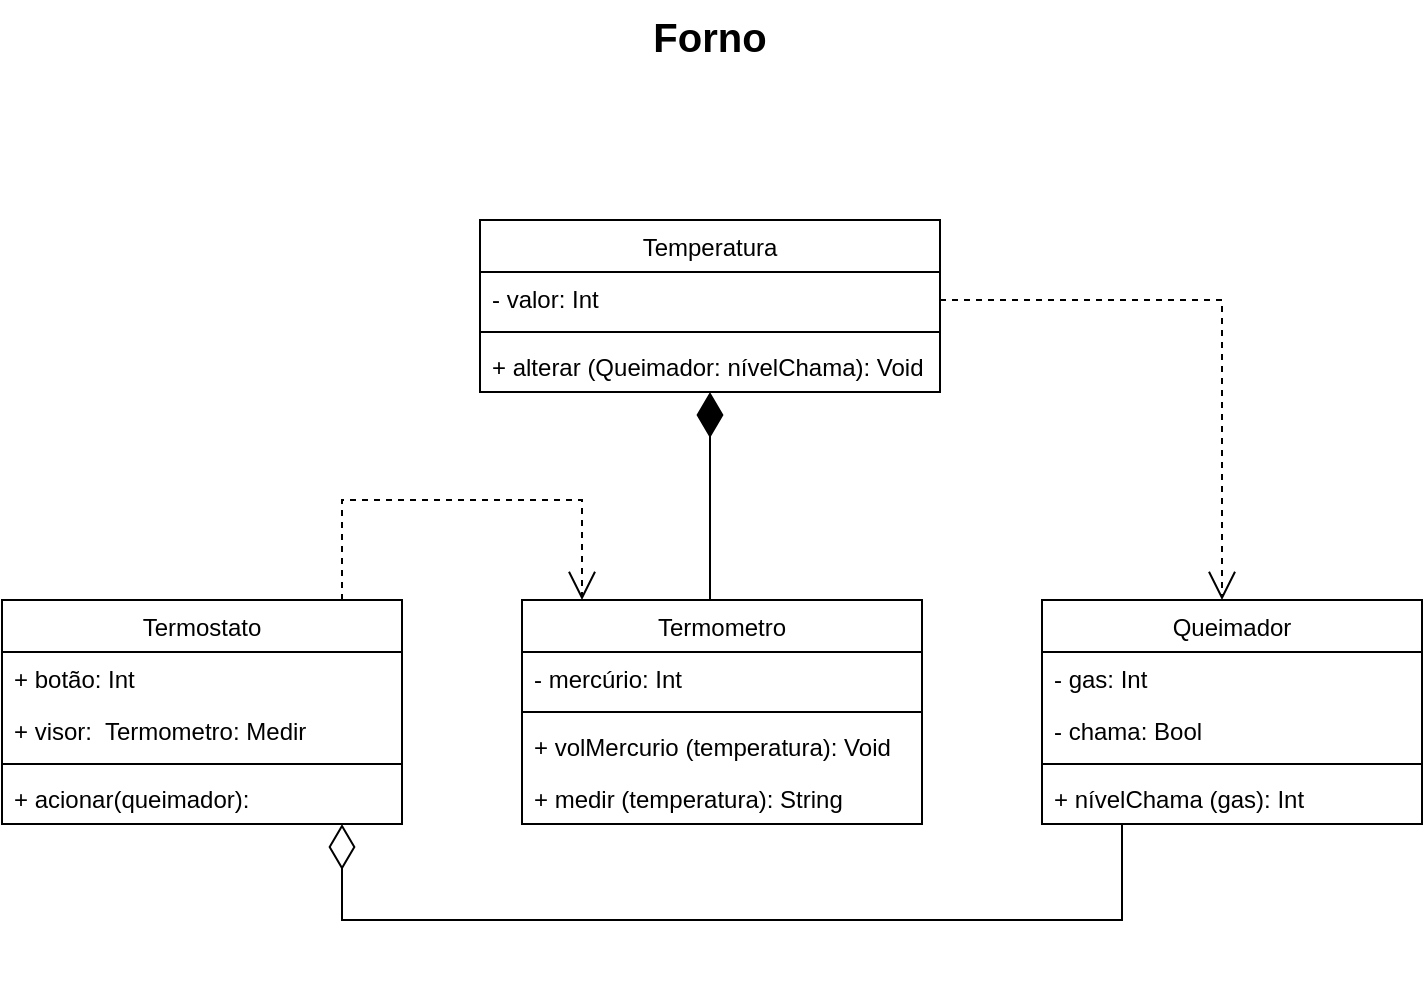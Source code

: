 <mxfile version="13.6.6" type="device"><diagram id="iVG27jYb8Mcc8euehY0v" name="Page-1"><mxGraphModel dx="868" dy="460" grid="1" gridSize="10" guides="1" tooltips="1" connect="1" arrows="1" fold="1" page="1" pageScale="1" pageWidth="827" pageHeight="1169" math="0" shadow="0"><root><mxCell id="0"/><mxCell id="1" parent="0"/><mxCell id="aG4QaVXmofRLE2ZsAeFM-9" value="Queimador" style="swimlane;fontStyle=0;align=center;verticalAlign=top;childLayout=stackLayout;horizontal=1;startSize=26;horizontalStack=0;resizeParent=1;resizeParentMax=0;resizeLast=0;collapsible=1;marginBottom=0;" vertex="1" parent="1"><mxGeometry x="580" y="330" width="190" height="112" as="geometry"/></mxCell><mxCell id="aG4QaVXmofRLE2ZsAeFM-10" value="- gas: Int" style="text;strokeColor=none;fillColor=none;align=left;verticalAlign=top;spacingLeft=4;spacingRight=4;overflow=hidden;rotatable=0;points=[[0,0.5],[1,0.5]];portConstraint=eastwest;" vertex="1" parent="aG4QaVXmofRLE2ZsAeFM-9"><mxGeometry y="26" width="190" height="26" as="geometry"/></mxCell><mxCell id="aG4QaVXmofRLE2ZsAeFM-17" value="- chama: Bool" style="text;strokeColor=none;fillColor=none;align=left;verticalAlign=top;spacingLeft=4;spacingRight=4;overflow=hidden;rotatable=0;points=[[0,0.5],[1,0.5]];portConstraint=eastwest;" vertex="1" parent="aG4QaVXmofRLE2ZsAeFM-9"><mxGeometry y="52" width="190" height="26" as="geometry"/></mxCell><mxCell id="aG4QaVXmofRLE2ZsAeFM-11" value="" style="line;strokeWidth=1;fillColor=none;align=left;verticalAlign=middle;spacingTop=-1;spacingLeft=3;spacingRight=3;rotatable=0;labelPosition=right;points=[];portConstraint=eastwest;" vertex="1" parent="aG4QaVXmofRLE2ZsAeFM-9"><mxGeometry y="78" width="190" height="8" as="geometry"/></mxCell><mxCell id="aG4QaVXmofRLE2ZsAeFM-12" value="+ nívelChama (gas): Int" style="text;strokeColor=none;fillColor=none;align=left;verticalAlign=top;spacingLeft=4;spacingRight=4;overflow=hidden;rotatable=0;points=[[0,0.5],[1,0.5]];portConstraint=eastwest;" vertex="1" parent="aG4QaVXmofRLE2ZsAeFM-9"><mxGeometry y="86" width="190" height="26" as="geometry"/></mxCell><mxCell id="aG4QaVXmofRLE2ZsAeFM-1" value="Termostato" style="swimlane;fontStyle=0;align=center;verticalAlign=top;childLayout=stackLayout;horizontal=1;startSize=26;horizontalStack=0;resizeParent=1;resizeParentMax=0;resizeLast=0;collapsible=1;marginBottom=0;" vertex="1" parent="1"><mxGeometry x="60" y="330" width="200" height="112" as="geometry"/></mxCell><mxCell id="aG4QaVXmofRLE2ZsAeFM-2" value="+ botão: Int" style="text;strokeColor=none;fillColor=none;align=left;verticalAlign=top;spacingLeft=4;spacingRight=4;overflow=hidden;rotatable=0;points=[[0,0.5],[1,0.5]];portConstraint=eastwest;" vertex="1" parent="aG4QaVXmofRLE2ZsAeFM-1"><mxGeometry y="26" width="200" height="26" as="geometry"/></mxCell><mxCell id="aG4QaVXmofRLE2ZsAeFM-22" value="+ visor:  Termometro: Medir" style="text;strokeColor=none;fillColor=none;align=left;verticalAlign=top;spacingLeft=4;spacingRight=4;overflow=hidden;rotatable=0;points=[[0,0.5],[1,0.5]];portConstraint=eastwest;" vertex="1" parent="aG4QaVXmofRLE2ZsAeFM-1"><mxGeometry y="52" width="200" height="26" as="geometry"/></mxCell><mxCell id="aG4QaVXmofRLE2ZsAeFM-3" value="" style="line;strokeWidth=1;fillColor=none;align=left;verticalAlign=middle;spacingTop=-1;spacingLeft=3;spacingRight=3;rotatable=0;labelPosition=right;points=[];portConstraint=eastwest;" vertex="1" parent="aG4QaVXmofRLE2ZsAeFM-1"><mxGeometry y="78" width="200" height="8" as="geometry"/></mxCell><mxCell id="aG4QaVXmofRLE2ZsAeFM-4" value="+ acionar(queimador): " style="text;strokeColor=none;fillColor=none;align=left;verticalAlign=top;spacingLeft=4;spacingRight=4;overflow=hidden;rotatable=0;points=[[0,0.5],[1,0.5]];portConstraint=eastwest;" vertex="1" parent="aG4QaVXmofRLE2ZsAeFM-1"><mxGeometry y="86" width="200" height="26" as="geometry"/></mxCell><mxCell id="aG4QaVXmofRLE2ZsAeFM-5" value="Termometro" style="swimlane;fontStyle=0;align=center;verticalAlign=top;childLayout=stackLayout;horizontal=1;startSize=26;horizontalStack=0;resizeParent=1;resizeParentMax=0;resizeLast=0;collapsible=1;marginBottom=0;" vertex="1" parent="1"><mxGeometry x="320" y="330" width="200" height="112" as="geometry"/></mxCell><mxCell id="aG4QaVXmofRLE2ZsAeFM-19" value="- mercúrio: Int" style="text;strokeColor=none;fillColor=none;align=left;verticalAlign=top;spacingLeft=4;spacingRight=4;overflow=hidden;rotatable=0;points=[[0,0.5],[1,0.5]];portConstraint=eastwest;" vertex="1" parent="aG4QaVXmofRLE2ZsAeFM-5"><mxGeometry y="26" width="200" height="26" as="geometry"/></mxCell><mxCell id="aG4QaVXmofRLE2ZsAeFM-7" value="" style="line;strokeWidth=1;fillColor=none;align=left;verticalAlign=middle;spacingTop=-1;spacingLeft=3;spacingRight=3;rotatable=0;labelPosition=right;points=[];portConstraint=eastwest;" vertex="1" parent="aG4QaVXmofRLE2ZsAeFM-5"><mxGeometry y="52" width="200" height="8" as="geometry"/></mxCell><mxCell id="aG4QaVXmofRLE2ZsAeFM-8" value="+ volMercurio (temperatura): Void" style="text;strokeColor=none;fillColor=none;align=left;verticalAlign=top;spacingLeft=4;spacingRight=4;overflow=hidden;rotatable=0;points=[[0,0.5],[1,0.5]];portConstraint=eastwest;" vertex="1" parent="aG4QaVXmofRLE2ZsAeFM-5"><mxGeometry y="60" width="200" height="26" as="geometry"/></mxCell><mxCell id="aG4QaVXmofRLE2ZsAeFM-20" value="+ medir (temperatura): String" style="text;strokeColor=none;fillColor=none;align=left;verticalAlign=top;spacingLeft=4;spacingRight=4;overflow=hidden;rotatable=0;points=[[0,0.5],[1,0.5]];portConstraint=eastwest;" vertex="1" parent="aG4QaVXmofRLE2ZsAeFM-5"><mxGeometry y="86" width="200" height="26" as="geometry"/></mxCell><mxCell id="aG4QaVXmofRLE2ZsAeFM-13" value="Temperatura" style="swimlane;fontStyle=0;align=center;verticalAlign=top;childLayout=stackLayout;horizontal=1;startSize=26;horizontalStack=0;resizeParent=1;resizeParentMax=0;resizeLast=0;collapsible=1;marginBottom=0;" vertex="1" parent="1"><mxGeometry x="299" y="140" width="230" height="86" as="geometry"/></mxCell><mxCell id="aG4QaVXmofRLE2ZsAeFM-14" value="- valor: Int" style="text;strokeColor=none;fillColor=none;align=left;verticalAlign=top;spacingLeft=4;spacingRight=4;overflow=hidden;rotatable=0;points=[[0,0.5],[1,0.5]];portConstraint=eastwest;" vertex="1" parent="aG4QaVXmofRLE2ZsAeFM-13"><mxGeometry y="26" width="230" height="26" as="geometry"/></mxCell><mxCell id="aG4QaVXmofRLE2ZsAeFM-15" value="" style="line;strokeWidth=1;fillColor=none;align=left;verticalAlign=middle;spacingTop=-1;spacingLeft=3;spacingRight=3;rotatable=0;labelPosition=right;points=[];portConstraint=eastwest;" vertex="1" parent="aG4QaVXmofRLE2ZsAeFM-13"><mxGeometry y="52" width="230" height="8" as="geometry"/></mxCell><mxCell id="aG4QaVXmofRLE2ZsAeFM-16" value="+ alterar (Queimador: nívelChama): Void" style="text;strokeColor=none;fillColor=none;align=left;verticalAlign=top;spacingLeft=4;spacingRight=4;overflow=hidden;rotatable=0;points=[[0,0.5],[1,0.5]];portConstraint=eastwest;" vertex="1" parent="aG4QaVXmofRLE2ZsAeFM-13"><mxGeometry y="60" width="230" height="26" as="geometry"/></mxCell><mxCell id="aG4QaVXmofRLE2ZsAeFM-24" value="" style="endArrow=open;endFill=1;endSize=12;html=1;edgeStyle=orthogonalEdgeStyle;rounded=0;dashed=1;" edge="1" parent="1" source="aG4QaVXmofRLE2ZsAeFM-1" target="aG4QaVXmofRLE2ZsAeFM-5"><mxGeometry width="160" relative="1" as="geometry"><mxPoint x="150" y="295" as="sourcePoint"/><mxPoint x="296" y="442" as="targetPoint"/><Array as="points"><mxPoint x="230" y="280"/><mxPoint x="350" y="280"/></Array></mxGeometry></mxCell><mxCell id="aG4QaVXmofRLE2ZsAeFM-25" value="" style="endArrow=diamondThin;endFill=1;endSize=20;html=1;edgeStyle=orthogonalEdgeStyle;rounded=0;" edge="1" parent="1" source="aG4QaVXmofRLE2ZsAeFM-5" target="aG4QaVXmofRLE2ZsAeFM-13"><mxGeometry width="160" relative="1" as="geometry"><mxPoint x="240" y="340" as="sourcePoint"/><mxPoint x="360" y="340" as="targetPoint"/><Array as="points"><mxPoint x="414" y="320"/><mxPoint x="414" y="320"/></Array></mxGeometry></mxCell><mxCell id="aG4QaVXmofRLE2ZsAeFM-26" value="" style="endArrow=open;endFill=1;endSize=12;html=1;edgeStyle=orthogonalEdgeStyle;rounded=0;dashed=1;" edge="1" parent="1" source="aG4QaVXmofRLE2ZsAeFM-13" target="aG4QaVXmofRLE2ZsAeFM-9"><mxGeometry width="160" relative="1" as="geometry"><mxPoint x="610" y="230" as="sourcePoint"/><mxPoint x="730" y="230" as="targetPoint"/><Array as="points"><mxPoint x="670" y="180"/></Array></mxGeometry></mxCell><mxCell id="aG4QaVXmofRLE2ZsAeFM-27" value="" style="endArrow=diamondThin;endFill=0;endSize=21;html=1;edgeStyle=orthogonalEdgeStyle;strokeColor=none;rounded=0;" edge="1" parent="1" source="aG4QaVXmofRLE2ZsAeFM-9" target="aG4QaVXmofRLE2ZsAeFM-1"><mxGeometry width="160" relative="1" as="geometry"><mxPoint x="350" y="340" as="sourcePoint"/><mxPoint x="510" y="340" as="targetPoint"/><Array as="points"><mxPoint x="675" y="510"/><mxPoint x="160" y="510"/></Array></mxGeometry></mxCell><mxCell id="aG4QaVXmofRLE2ZsAeFM-28" value="" style="endArrow=diamondThin;endFill=0;endSize=20;html=1;edgeStyle=orthogonalEdgeStyle;rounded=0;" edge="1" parent="1" source="aG4QaVXmofRLE2ZsAeFM-9" target="aG4QaVXmofRLE2ZsAeFM-1"><mxGeometry width="160" relative="1" as="geometry"><mxPoint x="299" y="574" as="sourcePoint"/><mxPoint x="299" y="470" as="targetPoint"/><Array as="points"><mxPoint x="620" y="490"/><mxPoint x="230" y="490"/></Array></mxGeometry></mxCell><mxCell id="aG4QaVXmofRLE2ZsAeFM-29" value="Forno" style="text;strokeColor=none;fillColor=none;align=center;verticalAlign=top;spacingLeft=4;spacingRight=4;overflow=hidden;rotatable=0;points=[[0,0.5],[1,0.5]];portConstraint=eastwest;fontStyle=1;fontSize=20;" vertex="1" parent="1"><mxGeometry x="364" y="30" width="100" height="30" as="geometry"/></mxCell></root></mxGraphModel></diagram></mxfile>